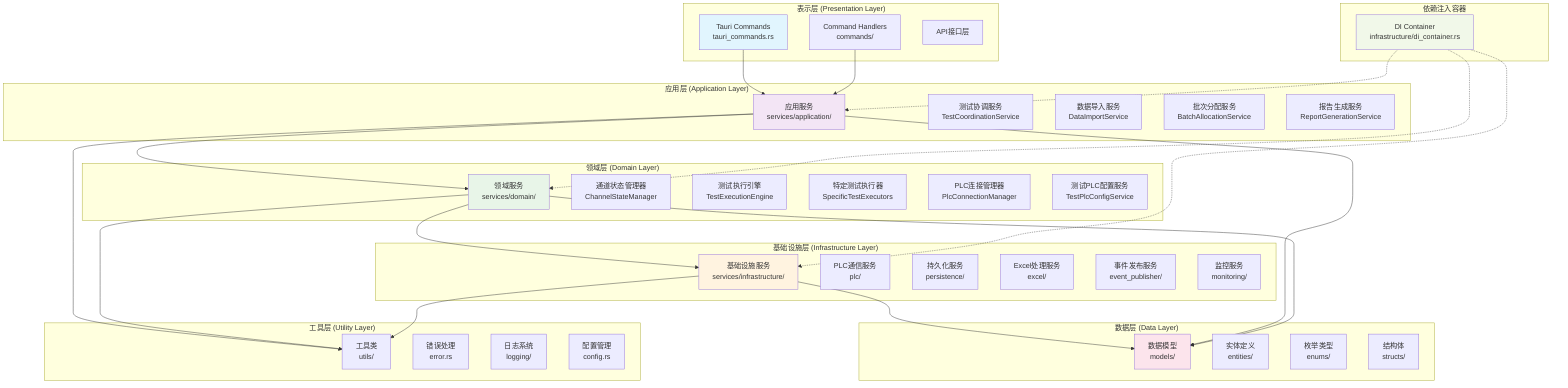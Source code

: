 graph TB
    subgraph "表示层 (Presentation Layer)"
        TC[Tauri Commands<br/>tauri_commands.rs]
        CMD[Command Handlers<br/>commands/]
        API[API接口层]
    end
    
    subgraph "应用层 (Application Layer)"
        APS[应用服务<br/>services/application/]
        TCS[测试协调服务<br/>TestCoordinationService]
        DIS[数据导入服务<br/>DataImportService]
        BAS[批次分配服务<br/>BatchAllocationService]
        RGS[报告生成服务<br/>ReportGenerationService]
    end
    
    subgraph "领域层 (Domain Layer)"
        DS[领域服务<br/>services/domain/]
        CSM[通道状态管理器<br/>ChannelStateManager]
        TEE[测试执行引擎<br/>TestExecutionEngine]
        STE[特定测试执行器<br/>SpecificTestExecutors]
        PCM[PLC连接管理器<br/>PlcConnectionManager]
        TPCS[测试PLC配置服务<br/>TestPlcConfigService]
    end
    
    subgraph "基础设施层 (Infrastructure Layer)"
        IS[基础设施服务<br/>services/infrastructure/]
        PLC[PLC通信服务<br/>plc/]
        PERS[持久化服务<br/>persistence/]
        EXCEL[Excel处理服务<br/>excel/]
        EVENT[事件发布服务<br/>event_publisher/]
        MONITOR[监控服务<br/>monitoring/]
    end
    
    subgraph "数据层 (Data Layer)"
        MODELS[数据模型<br/>models/]
        ENTITIES[实体定义<br/>entities/]
        ENUMS[枚举类型<br/>enums/]
        STRUCTS[结构体<br/>structs/]
    end
    
    subgraph "工具层 (Utility Layer)"
        UTILS[工具类<br/>utils/]
        ERROR[错误处理<br/>error.rs]
        LOG[日志系统<br/>logging/]
        CONFIG[配置管理<br/>config.rs]
    end
    
    subgraph "依赖注入容器"
        DI[DI Container<br/>infrastructure/di_container.rs]
    end
    
    %% 依赖关系
    TC --> APS
    CMD --> APS
    APS --> DS
    DS --> IS
    IS --> MODELS
    APS --> MODELS
    DS --> MODELS
    
    %% DI容器管理所有服务
    DI -.-> APS
    DI -.-> DS
    DI -.-> IS
    
    %% 工具层被各层使用
    APS --> UTILS
    DS --> UTILS
    IS --> UTILS
    
    style TC fill:#e1f5fe
    style APS fill:#f3e5f5
    style DS fill:#e8f5e8
    style IS fill:#fff3e0
    style MODELS fill:#fce4ec
    style DI fill:#f1f8e9